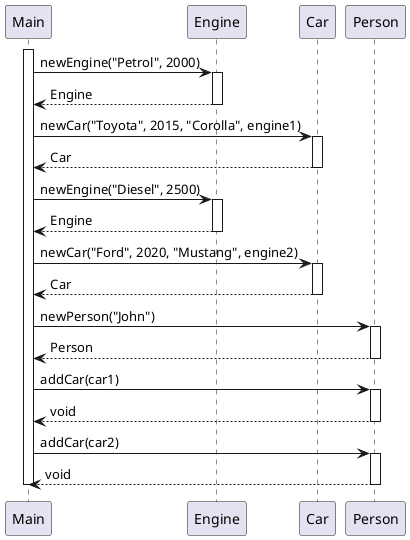 @startuml
activate Main
Main -> Engine : newEngine("Petrol", 2000)
activate Engine
Engine --> Main : Engine
deactivate Engine
Main -> Car : newCar("Toyota", 2015, "Corolla", engine1)
activate Car
Car --> Main : Car
deactivate Car
Main -> Engine : newEngine("Diesel", 2500)
activate Engine
Engine --> Main : Engine
deactivate Engine
Main -> Car : newCar("Ford", 2020, "Mustang", engine2)
activate Car
Car --> Main : Car
deactivate Car
Main -> Person : newPerson("John")
activate Person
Person --> Main : Person
deactivate Person
Main -> Person : addCar(car1)
activate Person
Person --> Main : void
deactivate Person
Main -> Person : addCar(car2)
activate Person
Person --> Main : void
deactivate Person
deactivate Main
@enduml